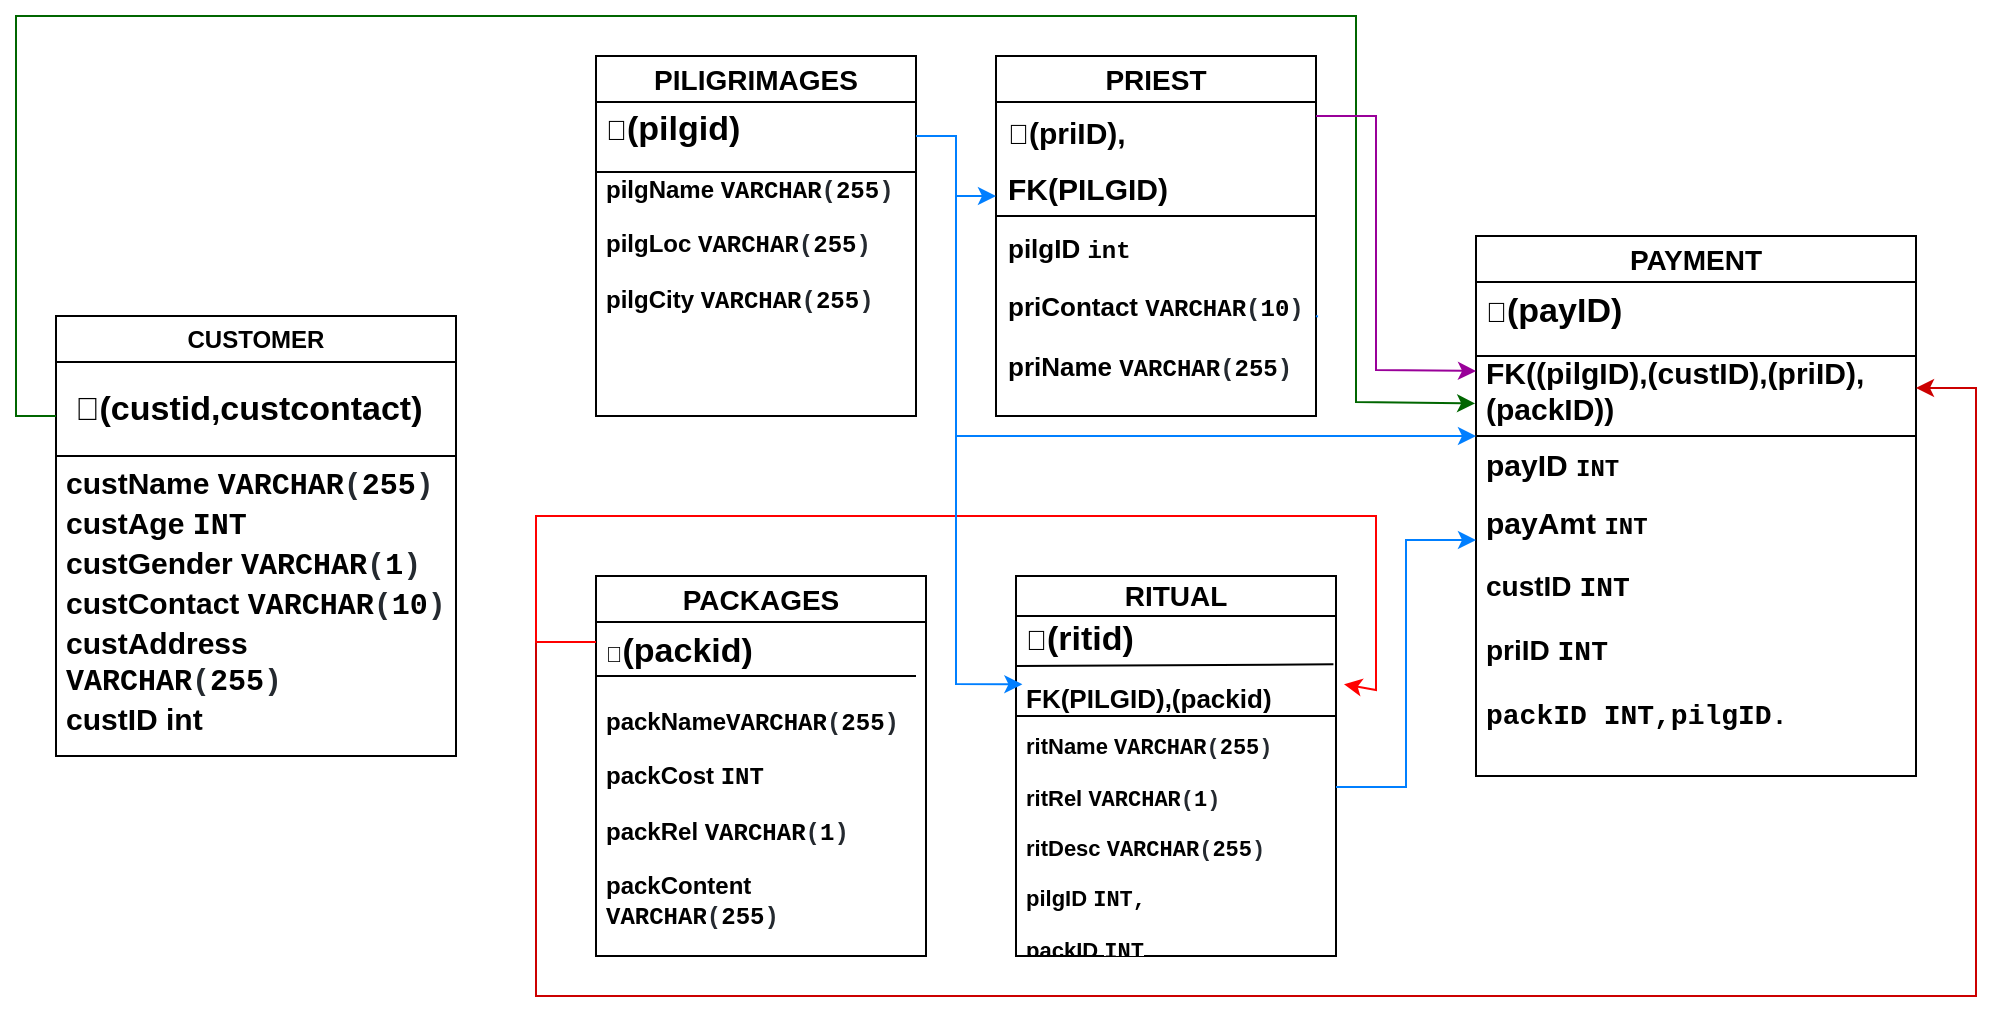 <mxfile version="20.8.20" type="device"><diagram name="Page-1" id="7hs0y6KZpQfdsPN2HnAi"><mxGraphModel dx="1540" dy="323" grid="1" gridSize="10" guides="1" tooltips="1" connect="1" arrows="1" fold="1" page="1" pageScale="1" pageWidth="850" pageHeight="1100" math="0" shadow="0"><root><mxCell id="0"/><mxCell id="1" parent="0"/><mxCell id="2FH6TxTGvw2nShyWI3_n-1" value="CUSTOMER" style="swimlane;whiteSpace=wrap;html=1;" parent="1" vertex="1"><mxGeometry x="20" y="180" width="200" height="220" as="geometry"/></mxCell><mxCell id="2FH6TxTGvw2nShyWI3_n-3" value="&lt;h1 style=&quot;&quot;&gt;&lt;font style=&quot;font-size: 17px;&quot;&gt;&amp;nbsp;&lt;/font&gt;&lt;font style=&quot;font-size: 16px;&quot;&gt;🔑&lt;/font&gt;&lt;font style=&quot;font-size: 17px;&quot;&gt;(custid,custcontact)&lt;/font&gt;&lt;/h1&gt;&lt;font style=&quot;font-size: 15px;&quot;&gt;&lt;b&gt;custName &lt;span style=&quot;box-sizing: border-box; color: var(--color-prettylights-syntax-keyword); font-family: ui-monospace, SFMono-Regular, &amp;quot;SF Mono&amp;quot;, Menlo, Consolas, &amp;quot;Liberation Mono&amp;quot;, monospace; background-color: rgb(255, 255, 255);&quot; class=&quot;pl-k&quot;&gt;VARCHAR&lt;/span&gt;&lt;span style=&quot;color: rgb(36, 41, 47); font-family: ui-monospace, SFMono-Regular, &amp;quot;SF Mono&amp;quot;, Menlo, Consolas, &amp;quot;Liberation Mono&amp;quot;, monospace; background-color: rgb(255, 255, 255);&quot;&gt;(&lt;/span&gt;&lt;span style=&quot;box-sizing: border-box; color: var(--color-prettylights-syntax-constant); font-family: ui-monospace, SFMono-Regular, &amp;quot;SF Mono&amp;quot;, Menlo, Consolas, &amp;quot;Liberation Mono&amp;quot;, monospace; background-color: rgb(255, 255, 255);&quot; class=&quot;pl-c1&quot;&gt;255&lt;/span&gt;&lt;span style=&quot;color: rgb(36, 41, 47); font-family: ui-monospace, SFMono-Regular, &amp;quot;SF Mono&amp;quot;, Menlo, Consolas, &amp;quot;Liberation Mono&amp;quot;, monospace; background-color: rgb(255, 255, 255);&quot;&gt;)&lt;/span&gt;&lt;/b&gt;&lt;/font&gt;&lt;div style=&quot;font-size: 15px;&quot;&gt;&lt;font style=&quot;font-size: 15px;&quot;&gt;&lt;b&gt;custAge &lt;span style=&quot;box-sizing: border-box; color: var(--color-prettylights-syntax-keyword); font-family: ui-monospace, SFMono-Regular, &amp;quot;SF Mono&amp;quot;, Menlo, Consolas, &amp;quot;Liberation Mono&amp;quot;, monospace; background-color: rgb(255, 255, 255);&quot; class=&quot;pl-k&quot;&gt;INT&lt;/span&gt;&lt;span style=&quot;color: rgb(36, 41, 47); font-family: ui-monospace, SFMono-Regular, &amp;quot;SF Mono&amp;quot;, Menlo, Consolas, &amp;quot;Liberation Mono&amp;quot;, monospace; background-color: rgb(255, 255, 255);&quot;&gt; &lt;/span&gt;&lt;br&gt;&lt;/b&gt;&lt;/font&gt;&lt;/div&gt;&lt;div style=&quot;font-size: 15px;&quot;&gt;&lt;font style=&quot;font-size: 15px;&quot;&gt;&lt;b&gt;custGender &lt;span style=&quot;box-sizing: border-box; color: var(--color-prettylights-syntax-keyword); font-family: ui-monospace, SFMono-Regular, &amp;quot;SF Mono&amp;quot;, Menlo, Consolas, &amp;quot;Liberation Mono&amp;quot;, monospace; background-color: rgb(255, 255, 255);&quot; class=&quot;pl-k&quot;&gt;VARCHAR&lt;/span&gt;&lt;span style=&quot;color: rgb(36, 41, 47); font-family: ui-monospace, SFMono-Regular, &amp;quot;SF Mono&amp;quot;, Menlo, Consolas, &amp;quot;Liberation Mono&amp;quot;, monospace; background-color: rgb(255, 255, 255);&quot;&gt;(&lt;/span&gt;&lt;span style=&quot;box-sizing: border-box; color: var(--color-prettylights-syntax-constant); font-family: ui-monospace, SFMono-Regular, &amp;quot;SF Mono&amp;quot;, Menlo, Consolas, &amp;quot;Liberation Mono&amp;quot;, monospace; background-color: rgb(255, 255, 255);&quot; class=&quot;pl-c1&quot;&gt;1&lt;/span&gt;&lt;span style=&quot;color: rgb(36, 41, 47); font-family: ui-monospace, SFMono-Regular, &amp;quot;SF Mono&amp;quot;, Menlo, Consolas, &amp;quot;Liberation Mono&amp;quot;, monospace; background-color: rgb(255, 255, 255);&quot;&gt;)&lt;/span&gt;&lt;br&gt;&lt;/b&gt;&lt;/font&gt;&lt;/div&gt;&lt;div style=&quot;font-size: 15px;&quot;&gt;&lt;font style=&quot;font-size: 15px;&quot;&gt;&lt;b&gt;custContact &lt;span style=&quot;box-sizing: border-box; color: var(--color-prettylights-syntax-keyword); font-family: ui-monospace, SFMono-Regular, &amp;quot;SF Mono&amp;quot;, Menlo, Consolas, &amp;quot;Liberation Mono&amp;quot;, monospace; background-color: rgb(255, 255, 255);&quot; class=&quot;pl-k&quot;&gt;VARCHAR&lt;/span&gt;&lt;span style=&quot;color: rgb(36, 41, 47); font-family: ui-monospace, SFMono-Regular, &amp;quot;SF Mono&amp;quot;, Menlo, Consolas, &amp;quot;Liberation Mono&amp;quot;, monospace; background-color: rgb(255, 255, 255);&quot;&gt;(&lt;/span&gt;&lt;span style=&quot;box-sizing: border-box; color: var(--color-prettylights-syntax-constant); font-family: ui-monospace, SFMono-Regular, &amp;quot;SF Mono&amp;quot;, Menlo, Consolas, &amp;quot;Liberation Mono&amp;quot;, monospace; background-color: rgb(255, 255, 255);&quot; class=&quot;pl-c1&quot;&gt;10&lt;/span&gt;&lt;span style=&quot;color: rgb(36, 41, 47); font-family: ui-monospace, SFMono-Regular, &amp;quot;SF Mono&amp;quot;, Menlo, Consolas, &amp;quot;Liberation Mono&amp;quot;, monospace; background-color: rgb(255, 255, 255);&quot;&gt;)&lt;/span&gt;&lt;br&gt;&lt;/b&gt;&lt;/font&gt;&lt;/div&gt;&lt;div style=&quot;font-size: 15px;&quot;&gt;&lt;font style=&quot;font-size: 15px;&quot;&gt;&lt;b&gt;custAddress &lt;span style=&quot;box-sizing: border-box; color: var(--color-prettylights-syntax-keyword); font-family: ui-monospace, SFMono-Regular, &amp;quot;SF Mono&amp;quot;, Menlo, Consolas, &amp;quot;Liberation Mono&amp;quot;, monospace; background-color: rgb(255, 255, 255);&quot; class=&quot;pl-k&quot;&gt;VARCHAR&lt;/span&gt;&lt;span style=&quot;color: rgb(36, 41, 47); font-family: ui-monospace, SFMono-Regular, &amp;quot;SF Mono&amp;quot;, Menlo, Consolas, &amp;quot;Liberation Mono&amp;quot;, monospace; background-color: rgb(255, 255, 255);&quot;&gt;(&lt;/span&gt;&lt;span style=&quot;box-sizing: border-box; color: var(--color-prettylights-syntax-constant); font-family: ui-monospace, SFMono-Regular, &amp;quot;SF Mono&amp;quot;, Menlo, Consolas, &amp;quot;Liberation Mono&amp;quot;, monospace; background-color: rgb(255, 255, 255);&quot; class=&quot;pl-c1&quot;&gt;255&lt;/span&gt;&lt;span style=&quot;color: rgb(36, 41, 47); font-family: ui-monospace, SFMono-Regular, &amp;quot;SF Mono&amp;quot;, Menlo, Consolas, &amp;quot;Liberation Mono&amp;quot;, monospace; background-color: rgb(255, 255, 255);&quot;&gt;)&lt;/span&gt;&lt;br&gt;&lt;/b&gt;&lt;/font&gt;&lt;/div&gt;&lt;div style=&quot;font-size: 15px;&quot;&gt;&lt;font style=&quot;font-size: 15px;&quot;&gt;&lt;b&gt;custID int&lt;/b&gt;&lt;/font&gt;&lt;/div&gt;&lt;div style=&quot;font-size: 14px;&quot;&gt;&lt;span style=&quot;font-weight: 400;&quot;&gt;&lt;br&gt;&lt;/span&gt;&lt;/div&gt;" style="text;html=1;strokeColor=none;fillColor=none;spacing=5;spacingTop=-20;whiteSpace=wrap;overflow=hidden;rounded=0;" parent="2FH6TxTGvw2nShyWI3_n-1" vertex="1"><mxGeometry y="24" width="200" height="196" as="geometry"/></mxCell><mxCell id="_dwraYc9A_A0hQXpEE5N-2" value="" style="endArrow=none;html=1;rounded=0;" edge="1" parent="2FH6TxTGvw2nShyWI3_n-1"><mxGeometry width="50" height="50" relative="1" as="geometry"><mxPoint y="70" as="sourcePoint"/><mxPoint x="200" y="70" as="targetPoint"/></mxGeometry></mxCell><mxCell id="2FH6TxTGvw2nShyWI3_n-5" value="PILIGRIMAGES" style="swimlane;whiteSpace=wrap;html=1;fontSize=14;" parent="1" vertex="1"><mxGeometry x="290" y="50" width="160" height="180" as="geometry"/></mxCell><mxCell id="_dwraYc9A_A0hQXpEE5N-3" value="&lt;h1 style=&quot;font-size: 17px;&quot;&gt;&lt;font style=&quot;font-size: 14px;&quot;&gt;🔑&lt;/font&gt;&lt;span style=&quot;&quot;&gt;(&lt;/span&gt;&lt;font style=&quot;font-size: 17px;&quot;&gt;pilgid)&lt;/font&gt;&lt;font style=&quot;font-size: 17px;&quot;&gt;&lt;br&gt;&lt;/font&gt;&lt;/h1&gt;&lt;p style=&quot;&quot;&gt;&lt;font style=&quot;font-size: 12px;&quot;&gt;&lt;b style=&quot;&quot;&gt;pilgName &lt;span style=&quot;box-sizing: border-box; color: var(--color-prettylights-syntax-keyword); font-family: ui-monospace, SFMono-Regular, &amp;quot;SF Mono&amp;quot;, Menlo, Consolas, &amp;quot;Liberation Mono&amp;quot;, monospace; background-color: rgb(255, 255, 255);&quot; class=&quot;pl-k&quot;&gt;VARCHAR&lt;/span&gt;&lt;span style=&quot;color: rgb(36, 41, 47); font-family: ui-monospace, SFMono-Regular, &amp;quot;SF Mono&amp;quot;, Menlo, Consolas, &amp;quot;Liberation Mono&amp;quot;, monospace; background-color: rgb(255, 255, 255);&quot;&gt;(&lt;/span&gt;&lt;span style=&quot;box-sizing: border-box; color: var(--color-prettylights-syntax-constant); font-family: ui-monospace, SFMono-Regular, &amp;quot;SF Mono&amp;quot;, Menlo, Consolas, &amp;quot;Liberation Mono&amp;quot;, monospace; background-color: rgb(255, 255, 255);&quot; class=&quot;pl-c1&quot;&gt;255&lt;/span&gt;&lt;span style=&quot;color: rgb(36, 41, 47); font-family: ui-monospace, SFMono-Regular, &amp;quot;SF Mono&amp;quot;, Menlo, Consolas, &amp;quot;Liberation Mono&amp;quot;, monospace; background-color: rgb(255, 255, 255);&quot;&gt;)&lt;/span&gt;&lt;br&gt;&lt;/b&gt;&lt;/font&gt;&lt;/p&gt;&lt;p style=&quot;&quot;&gt;&lt;font style=&quot;font-size: 12px;&quot;&gt;&lt;b style=&quot;&quot;&gt;pilgLoc &lt;span style=&quot;box-sizing: border-box; color: var(--color-prettylights-syntax-keyword); font-family: ui-monospace, SFMono-Regular, &amp;quot;SF Mono&amp;quot;, Menlo, Consolas, &amp;quot;Liberation Mono&amp;quot;, monospace; background-color: rgb(255, 255, 255);&quot; class=&quot;pl-k&quot;&gt;VARCHAR&lt;/span&gt;&lt;span style=&quot;color: rgb(36, 41, 47); font-family: ui-monospace, SFMono-Regular, &amp;quot;SF Mono&amp;quot;, Menlo, Consolas, &amp;quot;Liberation Mono&amp;quot;, monospace; background-color: rgb(255, 255, 255);&quot;&gt;(&lt;/span&gt;&lt;span style=&quot;box-sizing: border-box; color: var(--color-prettylights-syntax-constant); font-family: ui-monospace, SFMono-Regular, &amp;quot;SF Mono&amp;quot;, Menlo, Consolas, &amp;quot;Liberation Mono&amp;quot;, monospace; background-color: rgb(255, 255, 255);&quot; class=&quot;pl-c1&quot;&gt;255&lt;/span&gt;&lt;span style=&quot;color: rgb(36, 41, 47); font-family: ui-monospace, SFMono-Regular, &amp;quot;SF Mono&amp;quot;, Menlo, Consolas, &amp;quot;Liberation Mono&amp;quot;, monospace; background-color: rgb(255, 255, 255);&quot;&gt;)&lt;/span&gt;&lt;span style=&quot;color: rgb(36, 41, 47); font-family: ui-monospace, SFMono-Regular, &amp;quot;SF Mono&amp;quot;, Menlo, Consolas, &amp;quot;Liberation Mono&amp;quot;, monospace; background-color: rgb(255, 255, 255);&quot;&gt;&lt;br&gt;&lt;/span&gt;&lt;/b&gt;&lt;/font&gt;&lt;/p&gt;&lt;p style=&quot;&quot;&gt;&lt;font style=&quot;font-size: 12px;&quot;&gt;&lt;b style=&quot;&quot;&gt;pilgCity &lt;span style=&quot;box-sizing: border-box; color: var(--color-prettylights-syntax-keyword); font-family: ui-monospace, SFMono-Regular, &amp;quot;SF Mono&amp;quot;, Menlo, Consolas, &amp;quot;Liberation Mono&amp;quot;, monospace; background-color: rgb(255, 255, 255);&quot; class=&quot;pl-k&quot;&gt;VARCHAR&lt;/span&gt;&lt;span style=&quot;color: rgb(36, 41, 47); font-family: ui-monospace, SFMono-Regular, &amp;quot;SF Mono&amp;quot;, Menlo, Consolas, &amp;quot;Liberation Mono&amp;quot;, monospace; background-color: rgb(255, 255, 255);&quot;&gt;(&lt;/span&gt;&lt;span style=&quot;box-sizing: border-box; color: var(--color-prettylights-syntax-constant); font-family: ui-monospace, SFMono-Regular, &amp;quot;SF Mono&amp;quot;, Menlo, Consolas, &amp;quot;Liberation Mono&amp;quot;, monospace; background-color: rgb(255, 255, 255);&quot; class=&quot;pl-c1&quot;&gt;255&lt;/span&gt;&lt;span style=&quot;color: rgb(36, 41, 47); font-family: ui-monospace, SFMono-Regular, &amp;quot;SF Mono&amp;quot;, Menlo, Consolas, &amp;quot;Liberation Mono&amp;quot;, monospace; background-color: rgb(255, 255, 255);&quot;&gt;)&lt;/span&gt;&lt;/b&gt;&lt;/font&gt;&lt;span style=&quot;font-size: 13px; color: rgb(36, 41, 47); font-family: ui-monospace, SFMono-Regular, &amp;quot;SF Mono&amp;quot;, Menlo, Consolas, &amp;quot;Liberation Mono&amp;quot;, monospace; background-color: rgb(255, 255, 255);&quot;&gt;&lt;br&gt;&lt;/span&gt;&lt;/p&gt;" style="text;html=1;strokeColor=none;fillColor=none;spacing=5;spacingTop=-20;whiteSpace=wrap;overflow=hidden;rounded=0;" vertex="1" parent="2FH6TxTGvw2nShyWI3_n-5"><mxGeometry y="26" width="160" height="150" as="geometry"/></mxCell><mxCell id="_dwraYc9A_A0hQXpEE5N-4" value="" style="endArrow=none;html=1;rounded=0;fontSize=14;" edge="1" parent="2FH6TxTGvw2nShyWI3_n-5"><mxGeometry width="50" height="50" relative="1" as="geometry"><mxPoint y="58" as="sourcePoint"/><mxPoint x="160" y="58" as="targetPoint"/></mxGeometry></mxCell><mxCell id="_dwraYc9A_A0hQXpEE5N-5" value="PACKAGES" style="swimlane;whiteSpace=wrap;html=1;fontSize=14;" vertex="1" parent="1"><mxGeometry x="290" y="310" width="165" height="190" as="geometry"/></mxCell><mxCell id="_dwraYc9A_A0hQXpEE5N-6" value="&lt;h1 style=&quot;&quot;&gt;&lt;font style=&quot;&quot;&gt;&lt;font style=&quot;font-size: 11px;&quot;&gt;🔑&lt;/font&gt;&lt;font style=&quot;font-size: 17px;&quot;&gt;(packid)&lt;/font&gt;&lt;br&gt;&lt;/font&gt;&lt;/h1&gt;&lt;p style=&quot;&quot;&gt;&lt;font style=&quot;font-size: 12px;&quot;&gt;&lt;b style=&quot;&quot;&gt;packName&lt;span style=&quot;box-sizing: border-box; color: var(--color-prettylights-syntax-keyword); font-family: ui-monospace, SFMono-Regular, &amp;quot;SF Mono&amp;quot;, Menlo, Consolas, &amp;quot;Liberation Mono&amp;quot;, monospace; background-color: rgb(255, 255, 255);&quot; class=&quot;pl-k&quot;&gt;VARCHAR&lt;/span&gt;&lt;span style=&quot;color: rgb(36, 41, 47); font-family: ui-monospace, SFMono-Regular, &amp;quot;SF Mono&amp;quot;, Menlo, Consolas, &amp;quot;Liberation Mono&amp;quot;, monospace; background-color: rgb(255, 255, 255);&quot;&gt;(&lt;/span&gt;&lt;span style=&quot;box-sizing: border-box; color: var(--color-prettylights-syntax-constant); font-family: ui-monospace, SFMono-Regular, &amp;quot;SF Mono&amp;quot;, Menlo, Consolas, &amp;quot;Liberation Mono&amp;quot;, monospace; background-color: rgb(255, 255, 255);&quot; class=&quot;pl-c1&quot;&gt;255&lt;/span&gt;&lt;span style=&quot;color: rgb(36, 41, 47); font-family: ui-monospace, SFMono-Regular, &amp;quot;SF Mono&amp;quot;, Menlo, Consolas, &amp;quot;Liberation Mono&amp;quot;, monospace; background-color: rgb(255, 255, 255);&quot;&gt;)&lt;/span&gt;&lt;/b&gt;&lt;/font&gt;&lt;/p&gt;&lt;p style=&quot;&quot;&gt;&lt;font style=&quot;font-size: 12px;&quot;&gt;&lt;b&gt;&lt;span style=&quot;background-color: initial;&quot;&gt;packCost &lt;/span&gt;&lt;span style=&quot;color: var(--color-prettylights-syntax-keyword); box-sizing: border-box; font-family: ui-monospace, SFMono-Regular, &amp;quot;SF Mono&amp;quot;, Menlo, Consolas, &amp;quot;Liberation Mono&amp;quot;, monospace; background-color: rgb(255, 255, 255);&quot; class=&quot;pl-k&quot;&gt;INT&lt;/span&gt;&lt;/b&gt;&lt;/font&gt;&lt;/p&gt;&lt;p style=&quot;&quot;&gt;&lt;font style=&quot;font-size: 12px;&quot;&gt;&lt;b&gt;packRel &lt;span style=&quot;box-sizing: border-box; color: var(--color-prettylights-syntax-keyword); font-family: ui-monospace, SFMono-Regular, &amp;quot;SF Mono&amp;quot;, Menlo, Consolas, &amp;quot;Liberation Mono&amp;quot;, monospace; background-color: rgb(255, 255, 255);&quot; class=&quot;pl-k&quot;&gt;VARCHAR&lt;/span&gt;&lt;span style=&quot;color: rgb(36, 41, 47); font-family: ui-monospace, SFMono-Regular, &amp;quot;SF Mono&amp;quot;, Menlo, Consolas, &amp;quot;Liberation Mono&amp;quot;, monospace; background-color: rgb(255, 255, 255);&quot;&gt;(&lt;/span&gt;&lt;span style=&quot;box-sizing: border-box; color: var(--color-prettylights-syntax-constant); font-family: ui-monospace, SFMono-Regular, &amp;quot;SF Mono&amp;quot;, Menlo, Consolas, &amp;quot;Liberation Mono&amp;quot;, monospace; background-color: rgb(255, 255, 255);&quot; class=&quot;pl-c1&quot;&gt;1&lt;/span&gt;&lt;span style=&quot;color: rgb(36, 41, 47); font-family: ui-monospace, SFMono-Regular, &amp;quot;SF Mono&amp;quot;, Menlo, Consolas, &amp;quot;Liberation Mono&amp;quot;, monospace; background-color: rgb(255, 255, 255);&quot;&gt;)&lt;/span&gt;&lt;span style=&quot;color: rgb(36, 41, 47); font-family: ui-monospace, SFMono-Regular, &amp;quot;SF Mono&amp;quot;, Menlo, Consolas, &amp;quot;Liberation Mono&amp;quot;, monospace; background-color: rgb(255, 255, 255);&quot;&gt;&lt;br&gt;&lt;/span&gt;&lt;/b&gt;&lt;/font&gt;&lt;/p&gt;&lt;p style=&quot;&quot;&gt;&lt;font style=&quot;font-size: 12px;&quot;&gt;&lt;b&gt;packContent &lt;span style=&quot;box-sizing: border-box; color: var(--color-prettylights-syntax-keyword); font-family: ui-monospace, SFMono-Regular, &amp;quot;SF Mono&amp;quot;, Menlo, Consolas, &amp;quot;Liberation Mono&amp;quot;, monospace; background-color: rgb(255, 255, 255);&quot; class=&quot;pl-k&quot;&gt;VARCHAR&lt;/span&gt;&lt;span style=&quot;color: rgb(36, 41, 47); font-family: ui-monospace, SFMono-Regular, &amp;quot;SF Mono&amp;quot;, Menlo, Consolas, &amp;quot;Liberation Mono&amp;quot;, monospace; background-color: rgb(255, 255, 255);&quot;&gt;(&lt;/span&gt;&lt;span style=&quot;box-sizing: border-box; color: var(--color-prettylights-syntax-constant); font-family: ui-monospace, SFMono-Regular, &amp;quot;SF Mono&amp;quot;, Menlo, Consolas, &amp;quot;Liberation Mono&amp;quot;, monospace; background-color: rgb(255, 255, 255);&quot; class=&quot;pl-c1&quot;&gt;255&lt;/span&gt;&lt;span style=&quot;color: rgb(36, 41, 47); font-family: ui-monospace, SFMono-Regular, &amp;quot;SF Mono&amp;quot;, Menlo, Consolas, &amp;quot;Liberation Mono&amp;quot;, monospace; background-color: rgb(255, 255, 255);&quot;&gt;)&lt;/span&gt;&lt;/b&gt;&lt;/font&gt;&lt;/p&gt;&lt;p style=&quot;&quot;&gt;&lt;font style=&quot;font-size: 12px;&quot;&gt;&lt;font style=&quot;font-size: 12px;&quot;&gt;&lt;b style=&quot;&quot;&gt;packImg &lt;span style=&quot;box-sizing: border-box; color: var(--color-prettylights-syntax-keyword); font-family: ui-monospace, SFMono-Regular, &amp;quot;SF Mono&amp;quot;, Menlo, Consolas, &amp;quot;Liberation Mono&amp;quot;, monospace; background-color: rgb(255, 255, 255);&quot; class=&quot;pl-k&quot;&gt;VARCHAR&lt;/span&gt;&lt;span style=&quot;color: rgb(36, 41, 47); font-family: ui-monospace, SFMono-Regular, &amp;quot;SF Mono&amp;quot;, Menlo, Consolas, &amp;quot;Liberation Mono&amp;quot;, monospace; background-color: rgb(255, 255, 255);&quot;&gt;(&lt;/span&gt;&lt;span style=&quot;box-sizing: border-box; color: var(--color-prettylights-syntax-constant); font-family: ui-monospace, SFMono-Regular, &amp;quot;SF Mono&amp;quot;, Menlo, Consolas, &amp;quot;Liberation Mono&amp;quot;, monospace; background-color: rgb(255, 255, 255);&quot; class=&quot;pl-c1&quot;&gt;255&lt;/span&gt;&lt;span style=&quot;color: rgb(36, 41, 47); font-family: ui-monospace, SFMono-Regular, &amp;quot;SF Mono&amp;quot;, Menlo, Consolas, &amp;quot;Liberation Mono&amp;quot;, monospace; background-color: rgb(255, 255, 255);&quot;&gt;)&lt;/span&gt;&lt;/b&gt;&lt;/font&gt;&lt;span style=&quot;font-size: 11px; color: rgb(36, 41, 47); font-family: ui-monospace, SFMono-Regular, &amp;quot;SF Mono&amp;quot;, Menlo, Consolas, &amp;quot;Liberation Mono&amp;quot;, monospace; background-color: rgb(255, 255, 255);&quot;&gt;&lt;br&gt;&lt;/span&gt;&lt;/font&gt;&lt;/p&gt;" style="text;html=1;strokeColor=none;fillColor=none;spacing=5;spacingTop=-20;whiteSpace=wrap;overflow=hidden;rounded=0;" vertex="1" parent="_dwraYc9A_A0hQXpEE5N-5"><mxGeometry y="15" width="165" height="175" as="geometry"/></mxCell><mxCell id="_dwraYc9A_A0hQXpEE5N-13" value="" style="endArrow=none;html=1;rounded=0;fontSize=14;" edge="1" parent="_dwraYc9A_A0hQXpEE5N-5"><mxGeometry width="50" height="50" relative="1" as="geometry"><mxPoint y="50" as="sourcePoint"/><mxPoint x="160" y="50" as="targetPoint"/></mxGeometry></mxCell><mxCell id="_dwraYc9A_A0hQXpEE5N-33" value="PRIEST" style="swimlane;whiteSpace=wrap;html=1;fontSize=14;startSize=23;" vertex="1" parent="1"><mxGeometry x="490" y="50" width="160" height="180" as="geometry"/></mxCell><mxCell id="_dwraYc9A_A0hQXpEE5N-34" value="&lt;h1 style=&quot;font-size: 15px;&quot;&gt;&lt;font style=&quot;font-size: 14px;&quot;&gt;🔑&lt;/font&gt;&lt;span style=&quot;&quot;&gt;(&lt;/span&gt;&lt;font style=&quot;font-size: 15px;&quot;&gt;priID),&lt;/font&gt;&lt;/h1&gt;&lt;h1 style=&quot;font-size: 15px;&quot;&gt;&lt;font style=&quot;font-size: 15px;&quot;&gt;FK(PILGID)&lt;/font&gt;&lt;/h1&gt;&lt;p style=&quot;font-size: 13px;&quot;&gt;&lt;font style=&quot;font-size: 13px;&quot;&gt;&lt;b&gt;pilgID &lt;span style=&quot;box-sizing: border-box; color: var(--color-prettylights-syntax-keyword); font-family: ui-monospace, SFMono-Regular, &amp;quot;SF Mono&amp;quot;, Menlo, Consolas, &amp;quot;Liberation Mono&amp;quot;, monospace; font-size: 12px; background-color: rgb(255, 255, 255);&quot; class=&quot;pl-k&quot;&gt;int&lt;/span&gt;&lt;br&gt;&lt;/b&gt;&lt;/font&gt;&lt;/p&gt;&lt;p style=&quot;font-size: 13px;&quot;&gt;&lt;font style=&quot;font-size: 13px;&quot;&gt;&lt;b&gt;priContact &lt;span style=&quot;box-sizing: border-box; color: var(--color-prettylights-syntax-keyword); font-family: ui-monospace, SFMono-Regular, &amp;quot;SF Mono&amp;quot;, Menlo, Consolas, &amp;quot;Liberation Mono&amp;quot;, monospace; font-size: 12px; background-color: rgb(255, 255, 255);&quot; class=&quot;pl-k&quot;&gt;VARCHAR&lt;/span&gt;&lt;span style=&quot;color: rgb(36, 41, 47); font-family: ui-monospace, SFMono-Regular, &amp;quot;SF Mono&amp;quot;, Menlo, Consolas, &amp;quot;Liberation Mono&amp;quot;, monospace; font-size: 12px; background-color: rgb(255, 255, 255);&quot;&gt;(&lt;/span&gt;&lt;span style=&quot;box-sizing: border-box; color: var(--color-prettylights-syntax-constant); font-family: ui-monospace, SFMono-Regular, &amp;quot;SF Mono&amp;quot;, Menlo, Consolas, &amp;quot;Liberation Mono&amp;quot;, monospace; font-size: 12px; background-color: rgb(255, 255, 255);&quot; class=&quot;pl-c1&quot;&gt;10&lt;/span&gt;&lt;span style=&quot;color: rgb(36, 41, 47); font-family: ui-monospace, SFMono-Regular, &amp;quot;SF Mono&amp;quot;, Menlo, Consolas, &amp;quot;Liberation Mono&amp;quot;, monospace; font-size: 12px; background-color: rgb(255, 255, 255);&quot;&gt;)&lt;/span&gt;&lt;span style=&quot;color: rgb(36, 41, 47); font-family: ui-monospace, SFMono-Regular, &amp;quot;SF Mono&amp;quot;, Menlo, Consolas, &amp;quot;Liberation Mono&amp;quot;, monospace; background-color: rgb(255, 255, 255);&quot;&gt;&lt;br&gt;&lt;/span&gt;&lt;/b&gt;&lt;/font&gt;&lt;/p&gt;&lt;p style=&quot;font-size: 13px;&quot;&gt;&lt;b&gt;priName &lt;span style=&quot;box-sizing: border-box; color: var(--color-prettylights-syntax-keyword); font-family: ui-monospace, SFMono-Regular, &amp;quot;SF Mono&amp;quot;, Menlo, Consolas, &amp;quot;Liberation Mono&amp;quot;, monospace; font-size: 12px; background-color: rgb(255, 255, 255);&quot; class=&quot;pl-k&quot;&gt;VARCHAR&lt;/span&gt;&lt;span style=&quot;color: rgb(36, 41, 47); font-family: ui-monospace, SFMono-Regular, &amp;quot;SF Mono&amp;quot;, Menlo, Consolas, &amp;quot;Liberation Mono&amp;quot;, monospace; font-size: 12px; background-color: rgb(255, 255, 255);&quot;&gt;(&lt;/span&gt;&lt;span style=&quot;box-sizing: border-box; color: var(--color-prettylights-syntax-constant); font-family: ui-monospace, SFMono-Regular, &amp;quot;SF Mono&amp;quot;, Menlo, Consolas, &amp;quot;Liberation Mono&amp;quot;, monospace; font-size: 12px; background-color: rgb(255, 255, 255);&quot; class=&quot;pl-c1&quot;&gt;255&lt;/span&gt;&lt;span style=&quot;color: rgb(36, 41, 47); font-family: ui-monospace, SFMono-Regular, &amp;quot;SF Mono&amp;quot;, Menlo, Consolas, &amp;quot;Liberation Mono&amp;quot;, monospace; font-size: 12px; background-color: rgb(255, 255, 255);&quot;&gt;)&lt;/span&gt;&lt;/b&gt;&lt;span style=&quot;font-size: 13px; color: rgb(36, 41, 47); font-family: ui-monospace, SFMono-Regular, &amp;quot;SF Mono&amp;quot;, Menlo, Consolas, &amp;quot;Liberation Mono&amp;quot;, monospace; background-color: rgb(255, 255, 255);&quot;&gt;&lt;br&gt;&lt;/span&gt;&lt;/p&gt;" style="text;html=1;strokeColor=none;fillColor=none;spacing=5;spacingTop=-20;whiteSpace=wrap;overflow=hidden;rounded=0;" vertex="1" parent="_dwraYc9A_A0hQXpEE5N-33"><mxGeometry x="1" y="30" width="160" height="150" as="geometry"/></mxCell><mxCell id="_dwraYc9A_A0hQXpEE5N-35" value="" style="endArrow=none;html=1;rounded=0;fontSize=14;" edge="1" parent="_dwraYc9A_A0hQXpEE5N-33"><mxGeometry width="50" height="50" relative="1" as="geometry"><mxPoint y="80" as="sourcePoint"/><mxPoint x="160" y="80" as="targetPoint"/><Array as="points"/></mxGeometry></mxCell><mxCell id="_dwraYc9A_A0hQXpEE5N-39" value="RITUAL" style="swimlane;whiteSpace=wrap;html=1;fontSize=14;startSize=20;" vertex="1" parent="1"><mxGeometry x="500" y="310" width="160" height="190" as="geometry"/></mxCell><mxCell id="_dwraYc9A_A0hQXpEE5N-41" value="" style="endArrow=none;html=1;rounded=0;fontSize=14;startArrow=none;" edge="1" parent="_dwraYc9A_A0hQXpEE5N-39" source="_dwraYc9A_A0hQXpEE5N-40"><mxGeometry width="50" height="50" relative="1" as="geometry"><mxPoint y="70" as="sourcePoint"/><mxPoint x="160" y="70" as="targetPoint"/></mxGeometry></mxCell><mxCell id="_dwraYc9A_A0hQXpEE5N-40" value="&lt;h1 style=&quot;font-size: 17px;&quot;&gt;&lt;font style=&quot;font-size: 17px;&quot;&gt;&lt;font style=&quot;font-size: 14px;&quot;&gt;🔑&lt;/font&gt;(ritid&lt;font style=&quot;font-size: 17px;&quot;&gt;)&lt;/font&gt;&lt;/font&gt;&lt;/h1&gt;&lt;h1 style=&quot;font-size: 13px;&quot;&gt;&lt;font style=&quot;font-size: 13px;&quot;&gt;FK(PILGID),(packid)&lt;/font&gt;&lt;/h1&gt;&lt;font style=&quot;font-size: 11px;&quot;&gt;&lt;b&gt;ritName &lt;span style=&quot;box-sizing: border-box; color: var(--color-prettylights-syntax-keyword); font-family: ui-monospace, SFMono-Regular, &amp;quot;SF Mono&amp;quot;, Menlo, Consolas, &amp;quot;Liberation Mono&amp;quot;, monospace; background-color: rgb(255, 255, 255);&quot; class=&quot;pl-k&quot;&gt;VARCHAR&lt;/span&gt;&lt;span style=&quot;color: rgb(36, 41, 47); font-family: ui-monospace, SFMono-Regular, &amp;quot;SF Mono&amp;quot;, Menlo, Consolas, &amp;quot;Liberation Mono&amp;quot;, monospace; background-color: rgb(255, 255, 255);&quot;&gt;(&lt;/span&gt;&lt;span style=&quot;box-sizing: border-box; color: var(--color-prettylights-syntax-constant); font-family: ui-monospace, SFMono-Regular, &amp;quot;SF Mono&amp;quot;, Menlo, Consolas, &amp;quot;Liberation Mono&amp;quot;, monospace; background-color: rgb(255, 255, 255);&quot; class=&quot;pl-c1&quot;&gt;255&lt;/span&gt;&lt;span style=&quot;color: rgb(36, 41, 47); font-family: ui-monospace, SFMono-Regular, &amp;quot;SF Mono&amp;quot;, Menlo, Consolas, &amp;quot;Liberation Mono&amp;quot;, monospace; background-color: rgb(255, 255, 255);&quot;&gt;)&lt;/span&gt;&lt;/b&gt;&lt;/font&gt;&lt;p style=&quot;font-size: 11px;&quot;&gt;&lt;font style=&quot;font-size: 11px;&quot;&gt;&lt;b&gt;ritRel &lt;span style=&quot;box-sizing: border-box; color: var(--color-prettylights-syntax-keyword); font-family: ui-monospace, SFMono-Regular, &amp;quot;SF Mono&amp;quot;, Menlo, Consolas, &amp;quot;Liberation Mono&amp;quot;, monospace; background-color: rgb(255, 255, 255);&quot; class=&quot;pl-k&quot;&gt;VARCHAR&lt;/span&gt;&lt;span style=&quot;color: rgb(36, 41, 47); font-family: ui-monospace, SFMono-Regular, &amp;quot;SF Mono&amp;quot;, Menlo, Consolas, &amp;quot;Liberation Mono&amp;quot;, monospace; background-color: rgb(255, 255, 255);&quot;&gt;(&lt;/span&gt;&lt;span style=&quot;box-sizing: border-box; color: var(--color-prettylights-syntax-constant); font-family: ui-monospace, SFMono-Regular, &amp;quot;SF Mono&amp;quot;, Menlo, Consolas, &amp;quot;Liberation Mono&amp;quot;, monospace; background-color: rgb(255, 255, 255);&quot; class=&quot;pl-c1&quot;&gt;1&lt;/span&gt;&lt;span style=&quot;color: rgb(36, 41, 47); font-family: ui-monospace, SFMono-Regular, &amp;quot;SF Mono&amp;quot;, Menlo, Consolas, &amp;quot;Liberation Mono&amp;quot;, monospace; background-color: rgb(255, 255, 255);&quot;&gt;)&lt;/span&gt;&lt;br&gt;&lt;/b&gt;&lt;/font&gt;&lt;/p&gt;&lt;p style=&quot;font-size: 11px;&quot;&gt;&lt;font style=&quot;font-size: 11px;&quot;&gt;&lt;b&gt;ritDesc &lt;span style=&quot;box-sizing: border-box; color: var(--color-prettylights-syntax-keyword); font-family: ui-monospace, SFMono-Regular, &amp;quot;SF Mono&amp;quot;, Menlo, Consolas, &amp;quot;Liberation Mono&amp;quot;, monospace; background-color: rgb(255, 255, 255);&quot; class=&quot;pl-k&quot;&gt;VARCHAR&lt;/span&gt;&lt;span style=&quot;color: rgb(36, 41, 47); font-family: ui-monospace, SFMono-Regular, &amp;quot;SF Mono&amp;quot;, Menlo, Consolas, &amp;quot;Liberation Mono&amp;quot;, monospace; background-color: rgb(255, 255, 255);&quot;&gt;(&lt;/span&gt;&lt;span style=&quot;box-sizing: border-box; color: var(--color-prettylights-syntax-constant); font-family: ui-monospace, SFMono-Regular, &amp;quot;SF Mono&amp;quot;, Menlo, Consolas, &amp;quot;Liberation Mono&amp;quot;, monospace; background-color: rgb(255, 255, 255);&quot; class=&quot;pl-c1&quot;&gt;255&lt;/span&gt;&lt;span style=&quot;color: rgb(36, 41, 47); font-family: ui-monospace, SFMono-Regular, &amp;quot;SF Mono&amp;quot;, Menlo, Consolas, &amp;quot;Liberation Mono&amp;quot;, monospace; background-color: rgb(255, 255, 255);&quot;&gt;)&lt;/span&gt;&lt;span style=&quot;color: rgb(36, 41, 47); font-family: ui-monospace, SFMono-Regular, &amp;quot;SF Mono&amp;quot;, Menlo, Consolas, &amp;quot;Liberation Mono&amp;quot;, monospace; background-color: rgb(255, 255, 255);&quot;&gt;&lt;br&gt;&lt;/span&gt;&lt;/b&gt;&lt;/font&gt;&lt;/p&gt;&lt;p style=&quot;font-size: 11px;&quot;&gt;&lt;font style=&quot;font-size: 11px;&quot;&gt;&lt;b&gt;pilgID &lt;span style=&quot;box-sizing: border-box; color: var(--color-prettylights-syntax-keyword); font-family: ui-monospace, SFMono-Regular, &amp;quot;SF Mono&amp;quot;, Menlo, Consolas, &amp;quot;Liberation Mono&amp;quot;, monospace; background-color: rgb(255, 255, 255);&quot; class=&quot;pl-k&quot;&gt;INT,&lt;/span&gt;&lt;span style=&quot;color: rgb(36, 41, 47); font-family: ui-monospace, SFMono-Regular, &amp;quot;SF Mono&amp;quot;, Menlo, Consolas, &amp;quot;Liberation Mono&amp;quot;, monospace; background-color: rgb(255, 255, 255);&quot;&gt;&lt;br&gt;&lt;/span&gt;&lt;/b&gt;&lt;/font&gt;&lt;/p&gt;&lt;font style=&quot;font-size: 11px;&quot;&gt;&lt;b&gt;packID &lt;span style=&quot;box-sizing: border-box; color: var(--color-prettylights-syntax-keyword); font-family: ui-monospace, SFMono-Regular, &amp;quot;SF Mono&amp;quot;, Menlo, Consolas, &amp;quot;Liberation Mono&amp;quot;, monospace; background-color: rgb(255, 255, 255);&quot; class=&quot;pl-k&quot;&gt;INT&lt;/span&gt;&lt;/b&gt;&lt;/font&gt;&lt;span style=&quot;color: rgb(36, 41, 47); font-family: ui-monospace, SFMono-Regular, &amp;quot;SF Mono&amp;quot;, Menlo, Consolas, &amp;quot;Liberation Mono&amp;quot;, monospace; background-color: rgb(255, 255, 255);&quot;&gt; &lt;/span&gt;" style="text;html=1;strokeColor=none;fillColor=none;spacing=5;spacingTop=-20;whiteSpace=wrap;overflow=hidden;rounded=0;" vertex="1" parent="_dwraYc9A_A0hQXpEE5N-39"><mxGeometry y="21" width="160" height="169" as="geometry"/></mxCell><mxCell id="_dwraYc9A_A0hQXpEE5N-45" value="" style="endArrow=none;html=1;rounded=0;fontSize=13;" edge="1" parent="_dwraYc9A_A0hQXpEE5N-39"><mxGeometry width="50" height="50" relative="1" as="geometry"><mxPoint x="160" y="70" as="sourcePoint"/><mxPoint y="70" as="targetPoint"/><Array as="points"/></mxGeometry></mxCell><mxCell id="_dwraYc9A_A0hQXpEE5N-64" value="" style="endArrow=none;html=1;rounded=0;strokeColor=#000000;fontSize=14;exitX=-0.003;exitY=0.142;exitDx=0;exitDy=0;exitPerimeter=0;entryX=0.992;entryY=0.137;entryDx=0;entryDy=0;entryPerimeter=0;" edge="1" parent="_dwraYc9A_A0hQXpEE5N-39" source="_dwraYc9A_A0hQXpEE5N-40" target="_dwraYc9A_A0hQXpEE5N-40"><mxGeometry width="50" height="50" relative="1" as="geometry"><mxPoint x="-40" y="70" as="sourcePoint"/><mxPoint x="10" y="20" as="targetPoint"/></mxGeometry></mxCell><mxCell id="_dwraYc9A_A0hQXpEE5N-47" value="PAYMENT" style="swimlane;whiteSpace=wrap;html=1;fontSize=14;startSize=23;" vertex="1" parent="1"><mxGeometry x="730" y="140" width="220" height="270" as="geometry"/></mxCell><mxCell id="_dwraYc9A_A0hQXpEE5N-48" value="&lt;h1 style=&quot;font-size: 17px;&quot;&gt;&lt;font style=&quot;font-size: 14px;&quot;&gt;🔑&lt;/font&gt;&lt;span style=&quot;&quot;&gt;(&lt;/span&gt;&lt;font style=&quot;font-size: 17px;&quot;&gt;payID&lt;/font&gt;&lt;font style=&quot;font-size: 17px;&quot;&gt;)&lt;/font&gt;&lt;/h1&gt;&lt;h1 style=&quot;font-size: 15px;&quot;&gt;&lt;font style=&quot;font-size: 15px;&quot;&gt;FK((pilgID),(custID),(priID),(packID))&lt;/font&gt;&lt;/h1&gt;&lt;div&gt;&lt;font style=&quot;font-size: 15px;&quot;&gt;&lt;b&gt;payID &lt;span style=&quot;box-sizing: border-box; color: var(--color-prettylights-syntax-keyword); font-family: ui-monospace, SFMono-Regular, &amp;quot;SF Mono&amp;quot;, Menlo, Consolas, &amp;quot;Liberation Mono&amp;quot;, monospace; font-size: 12px; background-color: rgb(255, 255, 255);&quot; class=&quot;pl-k&quot;&gt;INT&lt;/span&gt;&lt;br&gt;&lt;/b&gt;&lt;/font&gt;&lt;/div&gt;&lt;h1 style=&quot;font-size: 15px;&quot;&gt;payAmt &lt;span style=&quot;box-sizing: border-box; color: var(--color-prettylights-syntax-keyword); font-family: ui-monospace, SFMono-Regular, &amp;quot;SF Mono&amp;quot;, Menlo, Consolas, &amp;quot;Liberation Mono&amp;quot;, monospace; font-size: 12px; background-color: rgb(255, 255, 255);&quot; class=&quot;pl-k&quot;&gt;INT&lt;/span&gt;&lt;br&gt;&lt;/h1&gt;&lt;p style=&quot;font-size: 14px;&quot;&gt;&lt;font style=&quot;font-size: 14px;&quot;&gt;&lt;b style=&quot;&quot;&gt;custID &lt;span style=&quot;box-sizing: border-box; color: var(--color-prettylights-syntax-keyword); font-family: ui-monospace, SFMono-Regular, &amp;quot;SF Mono&amp;quot;, Menlo, Consolas, &amp;quot;Liberation Mono&amp;quot;, monospace; background-color: rgb(255, 255, 255);&quot; class=&quot;pl-k&quot;&gt;INT&lt;/span&gt;&lt;span style=&quot;color: rgb(36, 41, 47); font-family: ui-monospace, SFMono-Regular, &amp;quot;SF Mono&amp;quot;, Menlo, Consolas, &amp;quot;Liberation Mono&amp;quot;, monospace; background-color: rgb(255, 255, 255);&quot;&gt;&lt;br&gt;&lt;/span&gt;&lt;/b&gt;&lt;/font&gt;&lt;/p&gt;&lt;p style=&quot;font-size: 14px;&quot;&gt;&lt;b&gt;&lt;font style=&quot;font-size: 14px;&quot;&gt;priID &lt;span style=&quot;box-sizing: border-box; color: var(--color-prettylights-syntax-keyword); font-family: ui-monospace, SFMono-Regular, &amp;quot;SF Mono&amp;quot;, Menlo, Consolas, &amp;quot;Liberation Mono&amp;quot;, monospace; background-color: rgb(255, 255, 255);&quot; class=&quot;pl-k&quot;&gt;INT&lt;/span&gt;&lt;span style=&quot;color: rgb(36, 41, 47); font-family: ui-monospace, SFMono-Regular, &amp;quot;SF Mono&amp;quot;, Menlo, Consolas, &amp;quot;Liberation Mono&amp;quot;, monospace; background-color: rgb(255, 255, 255);&quot;&gt; &lt;/span&gt;&lt;span style=&quot;color: rgb(36, 41, 47); font-family: ui-monospace, SFMono-Regular, &amp;quot;SF Mono&amp;quot;, Menlo, Consolas, &amp;quot;Liberation Mono&amp;quot;, monospace; background-color: rgb(255, 255, 255);&quot;&gt;&lt;br&gt;&lt;/span&gt;&lt;/font&gt;&lt;/b&gt;&lt;/p&gt;&lt;p style=&quot;font-size: 14px;&quot;&gt;&lt;span style=&quot;box-sizing: border-box; color: var(--color-prettylights-syntax-keyword); font-family: ui-monospace, SFMono-Regular, &amp;quot;SF Mono&amp;quot;, Menlo, Consolas, &amp;quot;Liberation Mono&amp;quot;, monospace; background-color: rgb(255, 255, 255);&quot; class=&quot;pl-k&quot;&gt;&lt;b style=&quot;&quot;&gt;&lt;font style=&quot;font-size: 14px;&quot;&gt;packID &lt;/font&gt;&lt;span style=&quot;box-sizing: border-box; color: var(--color-prettylights-syntax-keyword);&quot; class=&quot;pl-k&quot;&gt;&lt;font style=&quot;font-size: 14px;&quot;&gt;INT,pilgID&lt;/font&gt;&lt;span style=&quot;font-size: 13px;&quot;&gt;.&lt;/span&gt;&lt;/span&gt;&lt;/b&gt;&lt;br&gt;&lt;/span&gt;&lt;/p&gt;&lt;p style=&quot;font-size: 13px;&quot;&gt;&lt;span style=&quot;box-sizing: border-box; color: var(--color-prettylights-syntax-keyword); font-family: ui-monospace, SFMono-Regular, &amp;quot;SF Mono&amp;quot;, Menlo, Consolas, &amp;quot;Liberation Mono&amp;quot;, monospace; font-size: 12px; background-color: rgb(255, 255, 255);&quot; class=&quot;pl-k&quot;&gt;&lt;span style=&quot;box-sizing: border-box; color: var(--color-prettylights-syntax-keyword);&quot; class=&quot;pl-k&quot;&gt;&lt;br&gt;&lt;/span&gt;&lt;/span&gt;&lt;/p&gt;" style="text;html=1;strokeColor=none;fillColor=none;spacing=5;spacingTop=-20;whiteSpace=wrap;overflow=hidden;rounded=0;" vertex="1" parent="_dwraYc9A_A0hQXpEE5N-47"><mxGeometry y="27" width="220" height="250" as="geometry"/></mxCell><mxCell id="_dwraYc9A_A0hQXpEE5N-50" value="" style="endArrow=none;html=1;rounded=0;fontSize=22;exitX=0;exitY=0.292;exitDx=0;exitDy=0;exitPerimeter=0;" edge="1" parent="_dwraYc9A_A0hQXpEE5N-47" source="_dwraYc9A_A0hQXpEE5N-48"><mxGeometry width="50" height="50" relative="1" as="geometry"><mxPoint x="-90" y="140" as="sourcePoint"/><mxPoint x="220" y="100" as="targetPoint"/></mxGeometry></mxCell><mxCell id="_dwraYc9A_A0hQXpEE5N-63" value="" style="endArrow=none;html=1;rounded=0;strokeColor=#000000;fontSize=14;" edge="1" parent="_dwraYc9A_A0hQXpEE5N-47"><mxGeometry width="50" height="50" relative="1" as="geometry"><mxPoint x="220" y="60" as="sourcePoint"/><mxPoint y="60" as="targetPoint"/></mxGeometry></mxCell><mxCell id="_dwraYc9A_A0hQXpEE5N-53" value="" style="endArrow=classic;html=1;rounded=0;fontSize=14;strokeColor=#006600;entryX=-0.002;entryY=0.227;entryDx=0;entryDy=0;entryPerimeter=0;" edge="1" parent="1" target="_dwraYc9A_A0hQXpEE5N-48"><mxGeometry width="50" height="50" relative="1" as="geometry"><mxPoint x="20" y="230" as="sourcePoint"/><mxPoint x="690" y="180" as="targetPoint"/><Array as="points"><mxPoint y="230"/><mxPoint y="30"/><mxPoint x="260" y="30"/><mxPoint x="670" y="30"/><mxPoint x="670" y="223"/></Array></mxGeometry></mxCell><mxCell id="_dwraYc9A_A0hQXpEE5N-54" value="" style="endArrow=classic;html=1;rounded=0;fontSize=14;strokeColor=#CC0000;" edge="1" parent="1"><mxGeometry width="50" height="50" relative="1" as="geometry"><mxPoint x="260" y="340" as="sourcePoint"/><mxPoint x="950" y="216" as="targetPoint"/><Array as="points"><mxPoint x="260" y="520"/><mxPoint x="610" y="520"/><mxPoint x="980" y="520"/><mxPoint x="980" y="230"/><mxPoint x="980" y="216"/></Array></mxGeometry></mxCell><mxCell id="_dwraYc9A_A0hQXpEE5N-56" value="" style="endArrow=classic;html=1;rounded=0;fontSize=14;strokeColor=#FF0000;entryX=1.025;entryY=0.196;entryDx=0;entryDy=0;entryPerimeter=0;" edge="1" parent="1" target="_dwraYc9A_A0hQXpEE5N-40"><mxGeometry width="50" height="50" relative="1" as="geometry"><mxPoint x="290" y="343" as="sourcePoint"/><mxPoint x="680" y="370" as="targetPoint"/><Array as="points"><mxPoint x="260" y="343"/><mxPoint x="260" y="280"/><mxPoint x="680" y="280"/><mxPoint x="680" y="367"/></Array></mxGeometry></mxCell><mxCell id="_dwraYc9A_A0hQXpEE5N-57" value="" style="endArrow=classic;html=1;rounded=0;fontSize=14;strokeColor=#007FFF;" edge="1" parent="1"><mxGeometry width="50" height="50" relative="1" as="geometry"><mxPoint x="450" y="90" as="sourcePoint"/><mxPoint x="730" y="240" as="targetPoint"/><Array as="points"><mxPoint x="470" y="90"/><mxPoint x="470" y="240"/></Array></mxGeometry></mxCell><mxCell id="_dwraYc9A_A0hQXpEE5N-58" value="" style="endArrow=classic;html=1;rounded=0;fontSize=14;strokeColor=#007FFF;entryX=0.02;entryY=0.196;entryDx=0;entryDy=0;entryPerimeter=0;" edge="1" parent="1" target="_dwraYc9A_A0hQXpEE5N-40"><mxGeometry width="50" height="50" relative="1" as="geometry"><mxPoint x="470" y="240" as="sourcePoint"/><mxPoint x="470" y="370" as="targetPoint"/><Array as="points"><mxPoint x="470" y="364"/></Array></mxGeometry></mxCell><mxCell id="_dwraYc9A_A0hQXpEE5N-59" value="" style="endArrow=classic;html=1;rounded=0;fontSize=14;strokeColor=#990099;entryX=0;entryY=0.25;entryDx=0;entryDy=0;" edge="1" parent="1" target="_dwraYc9A_A0hQXpEE5N-47"><mxGeometry width="50" height="50" relative="1" as="geometry"><mxPoint x="650" y="80" as="sourcePoint"/><mxPoint x="700" y="150" as="targetPoint"/><Array as="points"><mxPoint x="680" y="80"/><mxPoint x="680" y="207"/></Array></mxGeometry></mxCell><mxCell id="_dwraYc9A_A0hQXpEE5N-66" value="" style="edgeStyle=orthogonalEdgeStyle;rounded=0;orthogonalLoop=1;jettySize=auto;html=1;strokeColor=#007FFF;fontSize=14;" edge="1" parent="1"><mxGeometry relative="1" as="geometry"><mxPoint x="470" y="120" as="sourcePoint"/><mxPoint x="490" y="120" as="targetPoint"/></mxGeometry></mxCell><mxCell id="_dwraYc9A_A0hQXpEE5N-69" value="" style="edgeStyle=orthogonalEdgeStyle;rounded=0;orthogonalLoop=1;jettySize=auto;html=1;strokeColor=#007FFF;fontSize=17;" edge="1" parent="1" source="_dwraYc9A_A0hQXpEE5N-40" target="_dwraYc9A_A0hQXpEE5N-48"><mxGeometry relative="1" as="geometry"/></mxCell><mxCell id="_dwraYc9A_A0hQXpEE5N-70" value="" style="endArrow=none;html=1;rounded=0;strokeColor=#007FFF;fontSize=17;" edge="1" parent="1" source="_dwraYc9A_A0hQXpEE5N-34"><mxGeometry width="50" height="50" relative="1" as="geometry"><mxPoint x="600" y="230" as="sourcePoint"/><mxPoint x="650" y="180" as="targetPoint"/></mxGeometry></mxCell></root></mxGraphModel></diagram></mxfile>
